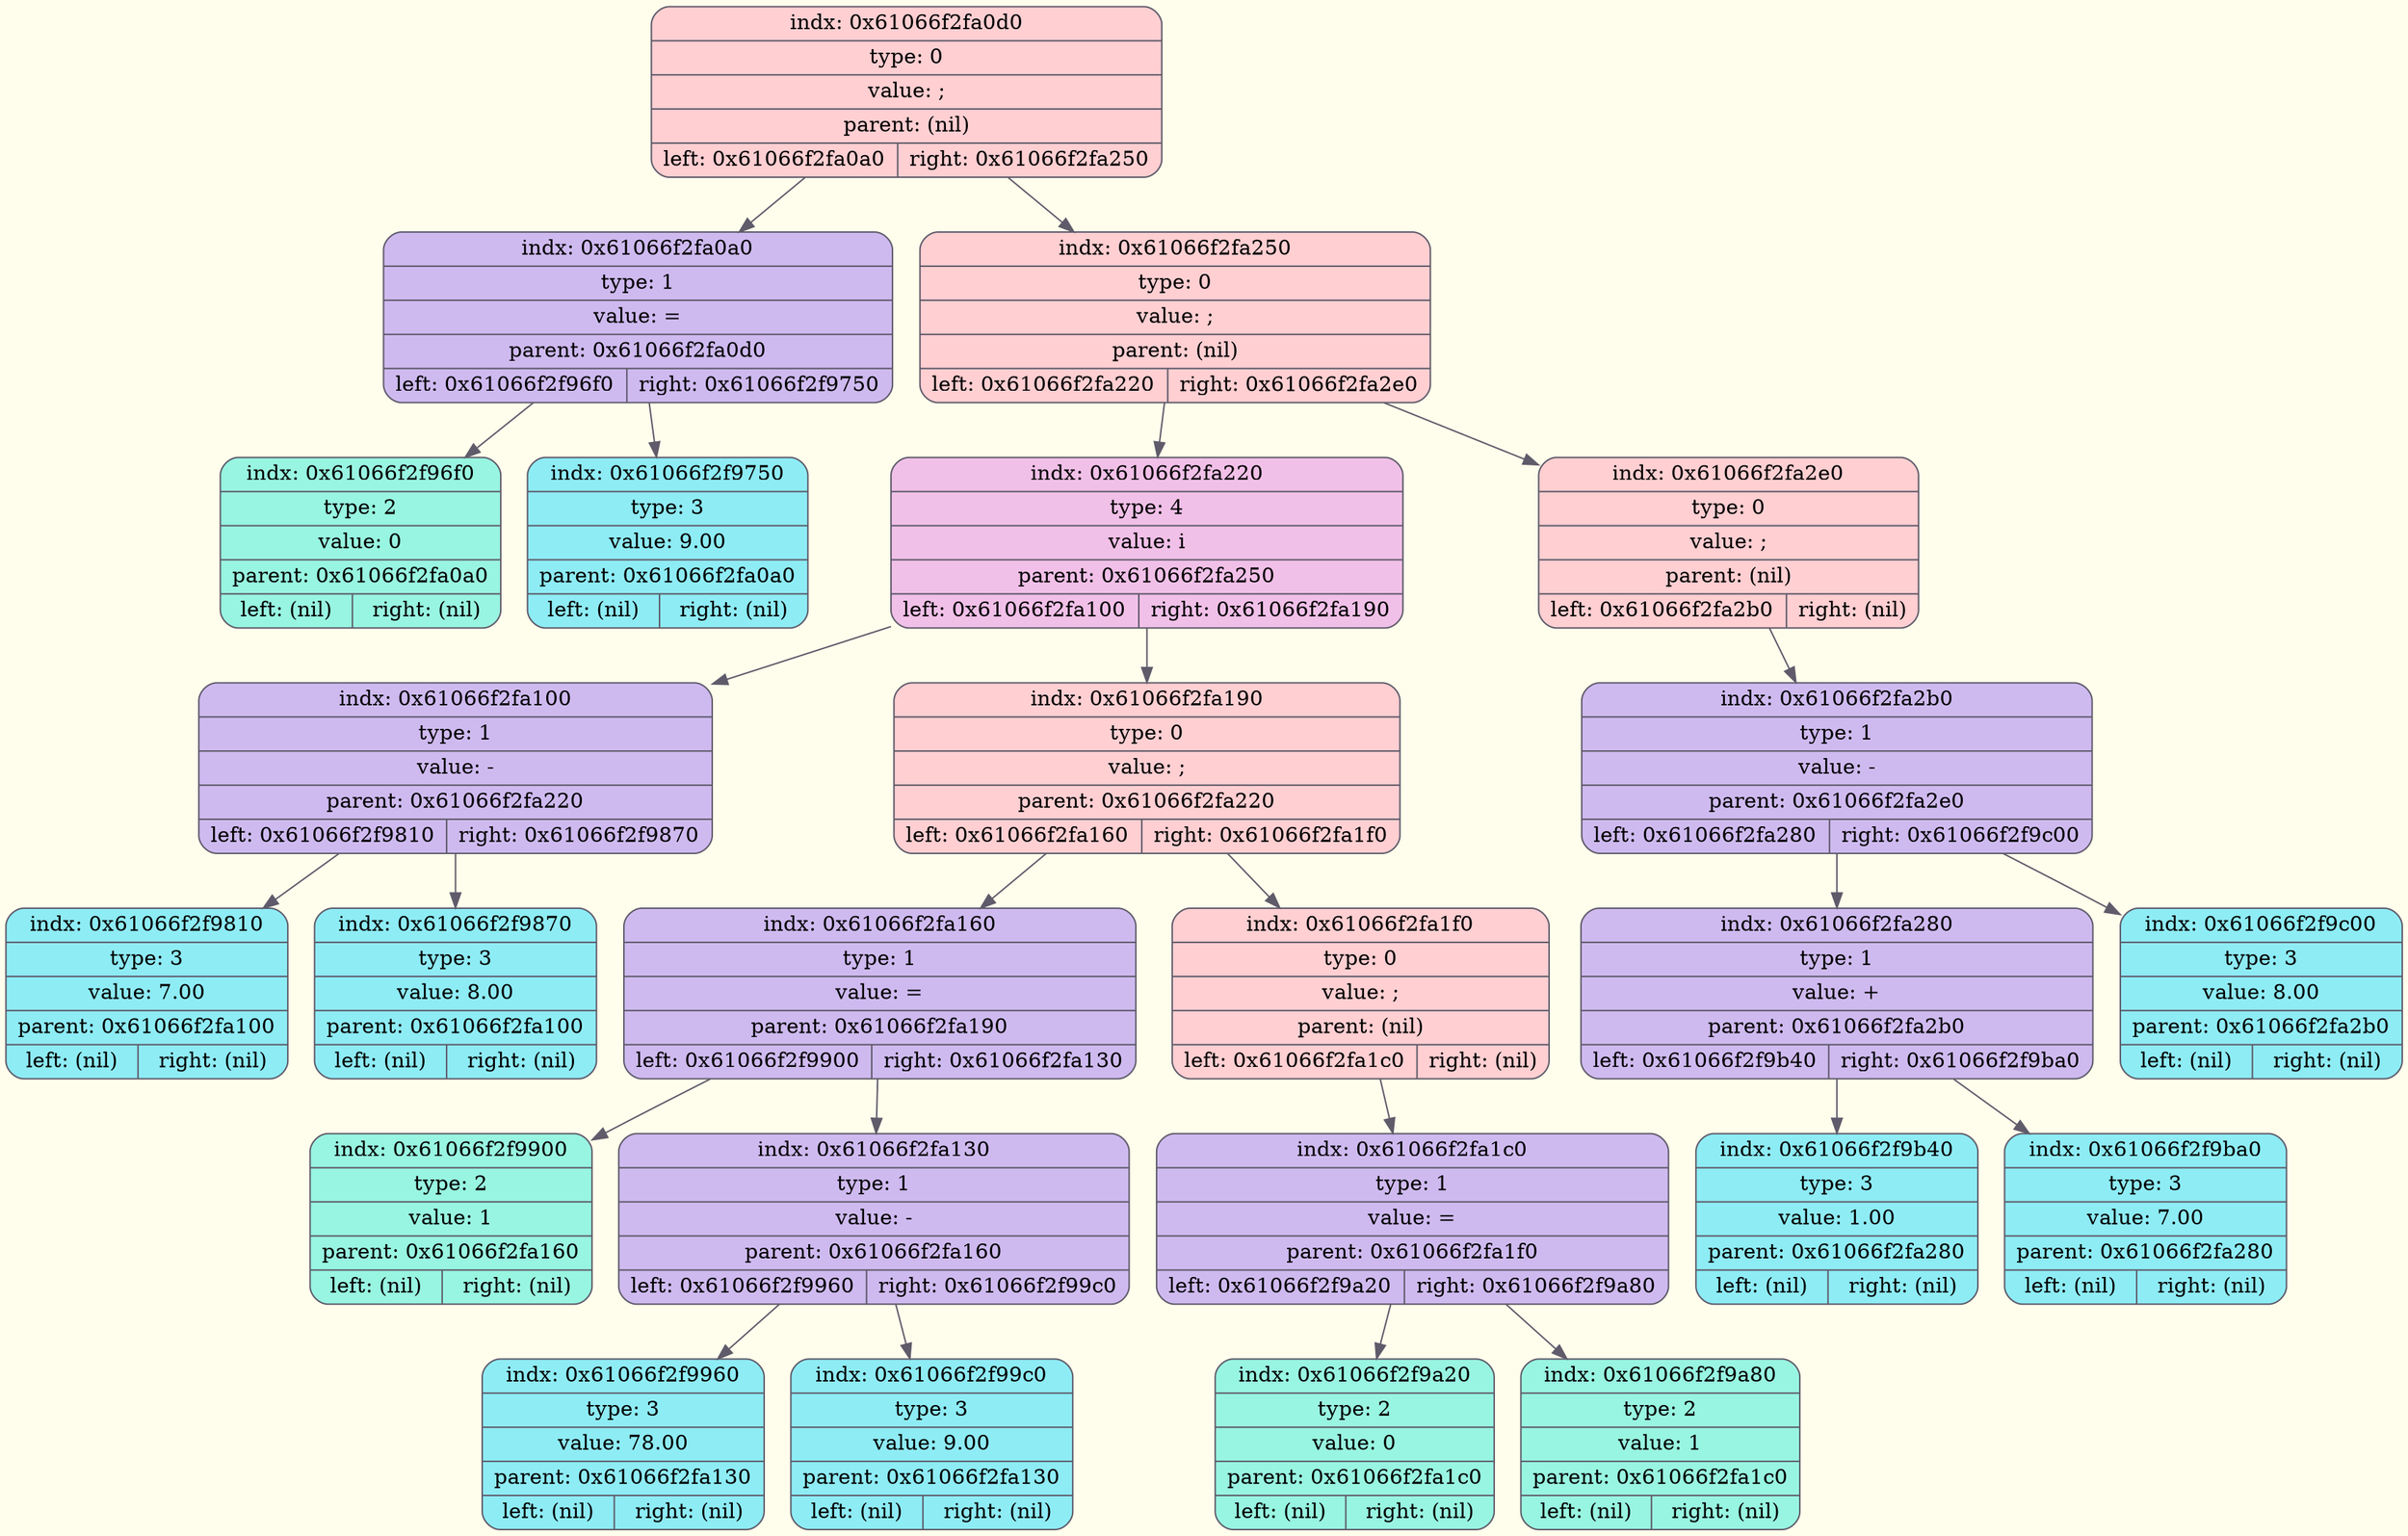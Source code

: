 digraph Tree {
	rankdir = TB;
	node [shape = record];
	edge [color = "#5F5B6A"];
	bgcolor = "#FFFEEC";
	node0x61066f2fa0d0 [color = "#5F5B6A", shape = Mrecord, style = filled, fillcolor = "#FFCFD2", label = "{indx: 0x61066f2fa0d0 | type: 0 | value: ; | parent: (nil) | { left: 0x61066f2fa0a0 | right: 0x61066f2fa250}}"];
		node0x61066f2fa0d0 -> node0x61066f2fa0a0
	node0x61066f2fa0a0 [color = "#5F5B6A", shape = Mrecord, style = filled, fillcolor = "#CFBAF0", label = "{indx: 0x61066f2fa0a0 | type: 1 | value: = | parent: 0x61066f2fa0d0 | { left: 0x61066f2f96f0 | right: 0x61066f2f9750}}"];
		node0x61066f2fa0a0 -> node0x61066f2f96f0
	node0x61066f2f96f0 [color = "#5F5B6A", shape = Mrecord, style = filled, fillcolor = "#98F5E1", label = "{indx: 0x61066f2f96f0 | type: 2 | value: 0 | parent: 0x61066f2fa0a0 | { left: (nil) | right: (nil)}}"];
		node0x61066f2fa0a0 -> node0x61066f2f9750
	node0x61066f2f9750 [color = "#5F5B6A", shape = Mrecord, style = filled, fillcolor = "#8EECF5", label = "{indx: 0x61066f2f9750 | type: 3 | value: 9.00 | parent: 0x61066f2fa0a0 | { left: (nil) | right: (nil)}}"];
		node0x61066f2fa0d0 -> node0x61066f2fa250
	node0x61066f2fa250 [color = "#5F5B6A", shape = Mrecord, style = filled, fillcolor = "#FFCFD2", label = "{indx: 0x61066f2fa250 | type: 0 | value: ; | parent: (nil) | { left: 0x61066f2fa220 | right: 0x61066f2fa2e0}}"];
		node0x61066f2fa250 -> node0x61066f2fa220
	node0x61066f2fa220 [color = "#5F5B6A", shape = Mrecord, style = filled, fillcolor = "#F1C0E8", label = "{indx: 0x61066f2fa220 | type: 4 | value: i | parent: 0x61066f2fa250 | { left: 0x61066f2fa100 | right: 0x61066f2fa190}}"];
		node0x61066f2fa220 -> node0x61066f2fa100
	node0x61066f2fa100 [color = "#5F5B6A", shape = Mrecord, style = filled, fillcolor = "#CFBAF0", label = "{indx: 0x61066f2fa100 | type: 1 | value: - | parent: 0x61066f2fa220 | { left: 0x61066f2f9810 | right: 0x61066f2f9870}}"];
		node0x61066f2fa100 -> node0x61066f2f9810
	node0x61066f2f9810 [color = "#5F5B6A", shape = Mrecord, style = filled, fillcolor = "#8EECF5", label = "{indx: 0x61066f2f9810 | type: 3 | value: 7.00 | parent: 0x61066f2fa100 | { left: (nil) | right: (nil)}}"];
		node0x61066f2fa100 -> node0x61066f2f9870
	node0x61066f2f9870 [color = "#5F5B6A", shape = Mrecord, style = filled, fillcolor = "#8EECF5", label = "{indx: 0x61066f2f9870 | type: 3 | value: 8.00 | parent: 0x61066f2fa100 | { left: (nil) | right: (nil)}}"];
		node0x61066f2fa220 -> node0x61066f2fa190
	node0x61066f2fa190 [color = "#5F5B6A", shape = Mrecord, style = filled, fillcolor = "#FFCFD2", label = "{indx: 0x61066f2fa190 | type: 0 | value: ; | parent: 0x61066f2fa220 | { left: 0x61066f2fa160 | right: 0x61066f2fa1f0}}"];
		node0x61066f2fa190 -> node0x61066f2fa160
	node0x61066f2fa160 [color = "#5F5B6A", shape = Mrecord, style = filled, fillcolor = "#CFBAF0", label = "{indx: 0x61066f2fa160 | type: 1 | value: = | parent: 0x61066f2fa190 | { left: 0x61066f2f9900 | right: 0x61066f2fa130}}"];
		node0x61066f2fa160 -> node0x61066f2f9900
	node0x61066f2f9900 [color = "#5F5B6A", shape = Mrecord, style = filled, fillcolor = "#98F5E1", label = "{indx: 0x61066f2f9900 | type: 2 | value: 1 | parent: 0x61066f2fa160 | { left: (nil) | right: (nil)}}"];
		node0x61066f2fa160 -> node0x61066f2fa130
	node0x61066f2fa130 [color = "#5F5B6A", shape = Mrecord, style = filled, fillcolor = "#CFBAF0", label = "{indx: 0x61066f2fa130 | type: 1 | value: - | parent: 0x61066f2fa160 | { left: 0x61066f2f9960 | right: 0x61066f2f99c0}}"];
		node0x61066f2fa130 -> node0x61066f2f9960
	node0x61066f2f9960 [color = "#5F5B6A", shape = Mrecord, style = filled, fillcolor = "#8EECF5", label = "{indx: 0x61066f2f9960 | type: 3 | value: 78.00 | parent: 0x61066f2fa130 | { left: (nil) | right: (nil)}}"];
		node0x61066f2fa130 -> node0x61066f2f99c0
	node0x61066f2f99c0 [color = "#5F5B6A", shape = Mrecord, style = filled, fillcolor = "#8EECF5", label = "{indx: 0x61066f2f99c0 | type: 3 | value: 9.00 | parent: 0x61066f2fa130 | { left: (nil) | right: (nil)}}"];
		node0x61066f2fa190 -> node0x61066f2fa1f0
	node0x61066f2fa1f0 [color = "#5F5B6A", shape = Mrecord, style = filled, fillcolor = "#FFCFD2", label = "{indx: 0x61066f2fa1f0 | type: 0 | value: ; | parent: (nil) | { left: 0x61066f2fa1c0 | right: (nil)}}"];
		node0x61066f2fa1f0 -> node0x61066f2fa1c0
	node0x61066f2fa1c0 [color = "#5F5B6A", shape = Mrecord, style = filled, fillcolor = "#CFBAF0", label = "{indx: 0x61066f2fa1c0 | type: 1 | value: = | parent: 0x61066f2fa1f0 | { left: 0x61066f2f9a20 | right: 0x61066f2f9a80}}"];
		node0x61066f2fa1c0 -> node0x61066f2f9a20
	node0x61066f2f9a20 [color = "#5F5B6A", shape = Mrecord, style = filled, fillcolor = "#98F5E1", label = "{indx: 0x61066f2f9a20 | type: 2 | value: 0 | parent: 0x61066f2fa1c0 | { left: (nil) | right: (nil)}}"];
		node0x61066f2fa1c0 -> node0x61066f2f9a80
	node0x61066f2f9a80 [color = "#5F5B6A", shape = Mrecord, style = filled, fillcolor = "#98F5E1", label = "{indx: 0x61066f2f9a80 | type: 2 | value: 1 | parent: 0x61066f2fa1c0 | { left: (nil) | right: (nil)}}"];
		node0x61066f2fa250 -> node0x61066f2fa2e0
	node0x61066f2fa2e0 [color = "#5F5B6A", shape = Mrecord, style = filled, fillcolor = "#FFCFD2", label = "{indx: 0x61066f2fa2e0 | type: 0 | value: ; | parent: (nil) | { left: 0x61066f2fa2b0 | right: (nil)}}"];
		node0x61066f2fa2e0 -> node0x61066f2fa2b0
	node0x61066f2fa2b0 [color = "#5F5B6A", shape = Mrecord, style = filled, fillcolor = "#CFBAF0", label = "{indx: 0x61066f2fa2b0 | type: 1 | value: - | parent: 0x61066f2fa2e0 | { left: 0x61066f2fa280 | right: 0x61066f2f9c00}}"];
		node0x61066f2fa2b0 -> node0x61066f2fa280
	node0x61066f2fa280 [color = "#5F5B6A", shape = Mrecord, style = filled, fillcolor = "#CFBAF0", label = "{indx: 0x61066f2fa280 | type: 1 | value: + | parent: 0x61066f2fa2b0 | { left: 0x61066f2f9b40 | right: 0x61066f2f9ba0}}"];
		node0x61066f2fa280 -> node0x61066f2f9b40
	node0x61066f2f9b40 [color = "#5F5B6A", shape = Mrecord, style = filled, fillcolor = "#8EECF5", label = "{indx: 0x61066f2f9b40 | type: 3 | value: 1.00 | parent: 0x61066f2fa280 | { left: (nil) | right: (nil)}}"];
		node0x61066f2fa280 -> node0x61066f2f9ba0
	node0x61066f2f9ba0 [color = "#5F5B6A", shape = Mrecord, style = filled, fillcolor = "#8EECF5", label = "{indx: 0x61066f2f9ba0 | type: 3 | value: 7.00 | parent: 0x61066f2fa280 | { left: (nil) | right: (nil)}}"];
		node0x61066f2fa2b0 -> node0x61066f2f9c00
	node0x61066f2f9c00 [color = "#5F5B6A", shape = Mrecord, style = filled, fillcolor = "#8EECF5", label = "{indx: 0x61066f2f9c00 | type: 3 | value: 8.00 | parent: 0x61066f2fa2b0 | { left: (nil) | right: (nil)}}"];
}
